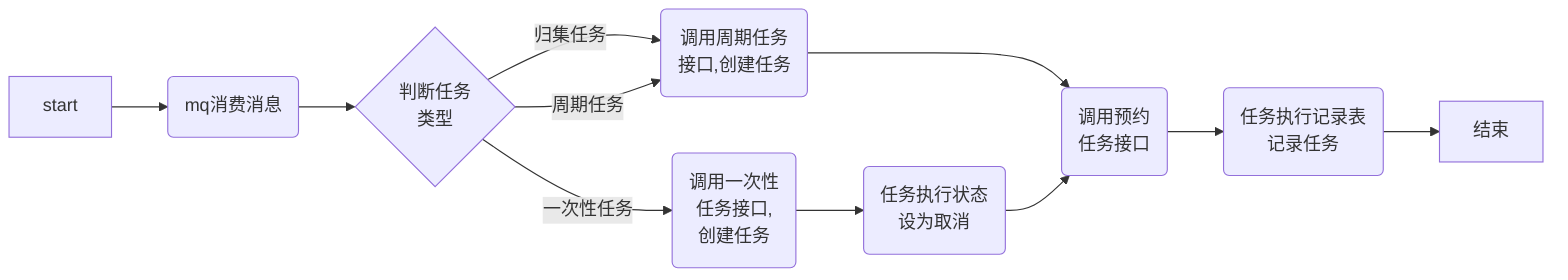 graph LR
    A[start] --> B(mq消费消息)
    B --> C{判断任务<br/>类型}
    C -->|归集任务| C1(调用周期任务<br/>接口,创建任务)
    C -->|周期任务| C1(调用周期任务<br/>接口,创建任务)
    C -->|一次性任务| C2(调用一次性<br/>任务接口,<br/>创建任务) --> K(任务执行状态<br/>设为取消)

    C1 --> D(调用预约<br/>任务接口)
    K --> D(调用预约<br/>任务接口)

    D --> E(任务执行记录表<br/>记录任务) --> F[结束]